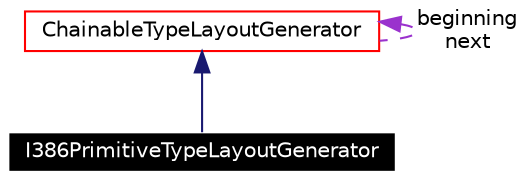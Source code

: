 digraph G
{
  edge [fontname="Helvetica",fontsize=10,labelfontname="Helvetica",labelfontsize=10];
  node [fontname="Helvetica",fontsize=10,shape=record];
  Node1 [label="I386PrimitiveTypeLayoutGenerator",height=0.2,width=0.4,color="white", fillcolor="black", style="filled" fontcolor="white"];
  Node2 -> Node1 [dir=back,color="midnightblue",fontsize=10,style="solid",fontname="Helvetica"];
  Node2 [label="ChainableTypeLayoutGenerator",height=0.2,width=0.4,color="red",URL="$classChainableTypeLayoutGenerator.html"];
  Node2 -> Node2 [dir=back,color="darkorchid3",fontsize=10,style="dashed",label="beginning\nnext",fontname="Helvetica"];
}
